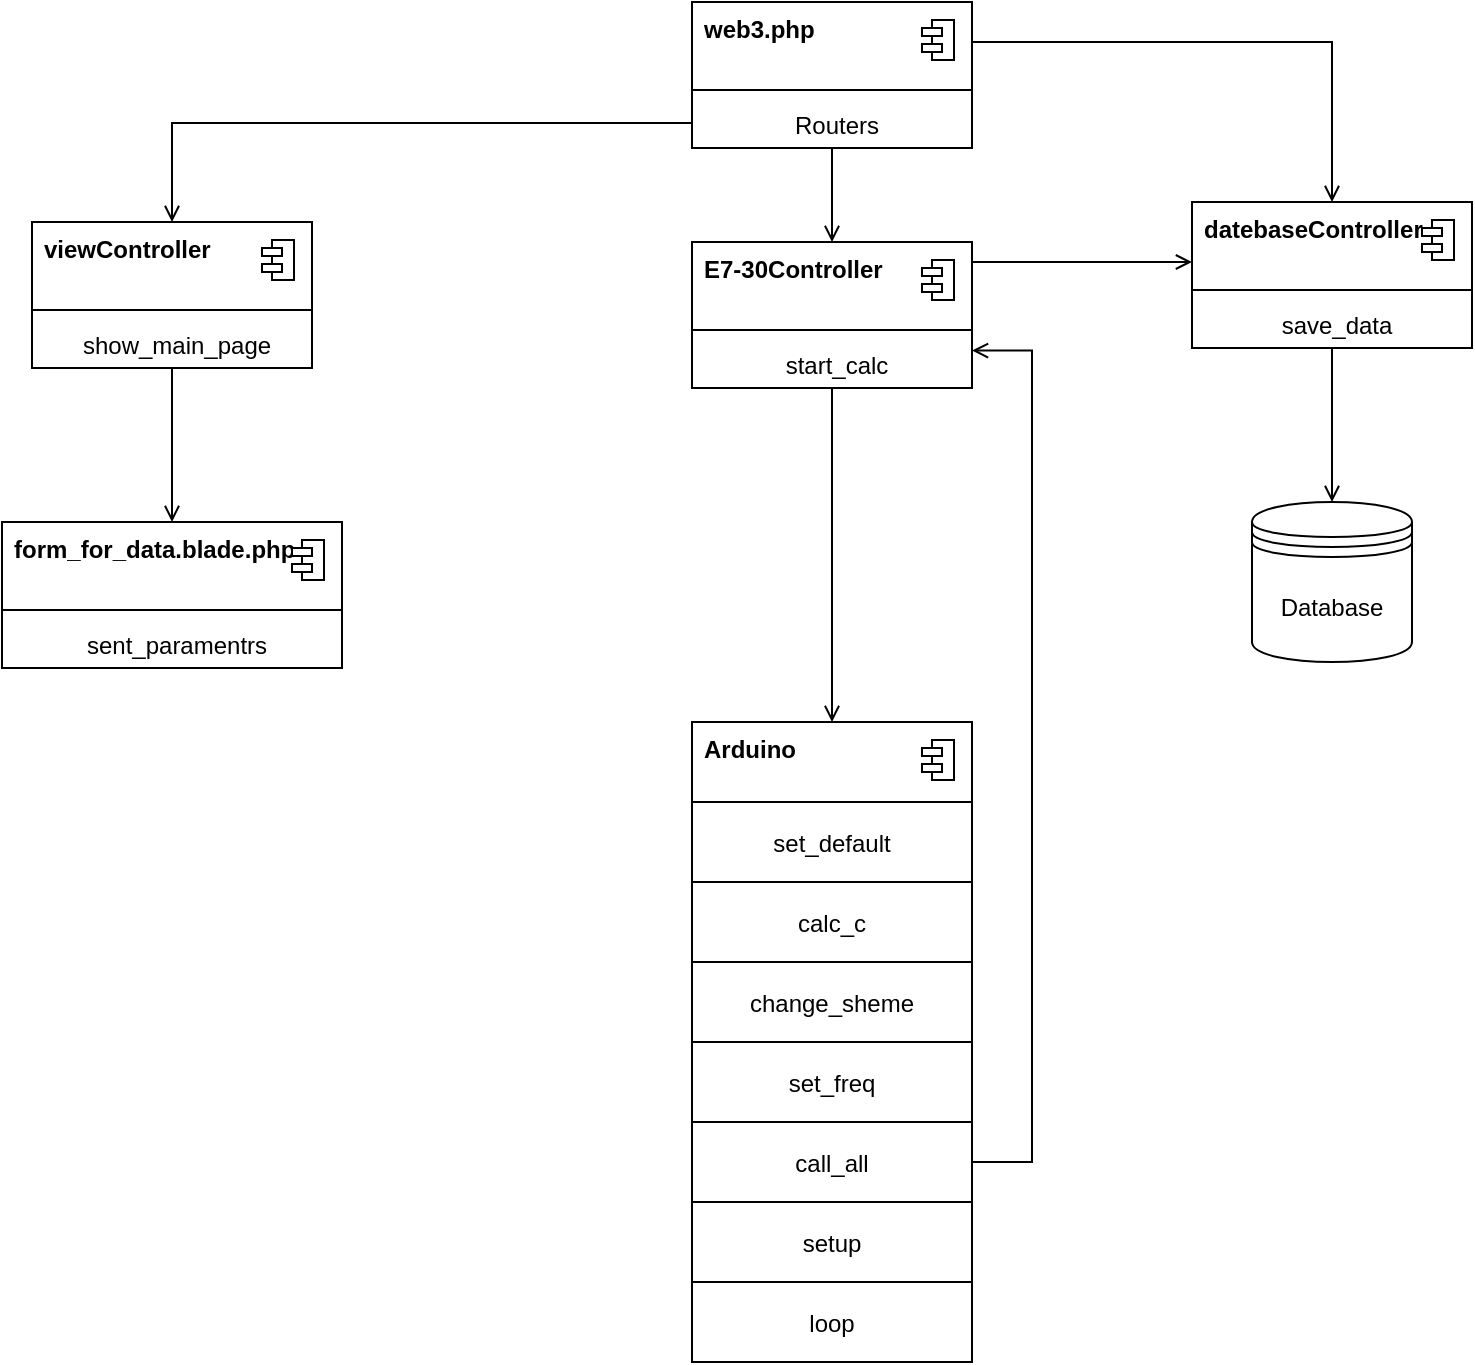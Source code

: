 <mxfile version="20.8.16" type="device"><diagram name="Страница 1" id="dyhR84MwprU1SsjLqBvI"><mxGraphModel dx="1295" dy="874" grid="1" gridSize="10" guides="1" tooltips="1" connect="1" arrows="1" fold="1" page="1" pageScale="1" pageWidth="827" pageHeight="1169" math="0" shadow="0"><root><mxCell id="0"/><mxCell id="1" parent="0"/><mxCell id="AXe_cM-P1Kj5Y1jPKKnh-1" value="" style="fontStyle=1;align=center;verticalAlign=top;childLayout=stackLayout;horizontal=1;horizontalStack=0;resizeParent=1;resizeParentMax=0;resizeLast=0;marginBottom=0;" parent="1" vertex="1"><mxGeometry x="360" y="140" width="140" height="73" as="geometry"/></mxCell><mxCell id="AXe_cM-P1Kj5Y1jPKKnh-2" value="&lt;b&gt;web3.php&lt;/b&gt;" style="html=1;align=left;spacingLeft=4;verticalAlign=top;strokeColor=none;fillColor=none;" parent="AXe_cM-P1Kj5Y1jPKKnh-1" vertex="1"><mxGeometry width="140" height="40" as="geometry"/></mxCell><mxCell id="AXe_cM-P1Kj5Y1jPKKnh-3" value="" style="shape=module;jettyWidth=10;jettyHeight=4;" parent="AXe_cM-P1Kj5Y1jPKKnh-2" vertex="1"><mxGeometry x="1" width="16" height="20" relative="1" as="geometry"><mxPoint x="-25" y="9" as="offset"/></mxGeometry></mxCell><mxCell id="AXe_cM-P1Kj5Y1jPKKnh-4" value="" style="line;strokeWidth=1;fillColor=none;align=left;verticalAlign=middle;spacingTop=-1;spacingLeft=3;spacingRight=3;rotatable=0;labelPosition=right;points=[];portConstraint=eastwest;" parent="AXe_cM-P1Kj5Y1jPKKnh-1" vertex="1"><mxGeometry y="40" width="140" height="8" as="geometry"/></mxCell><mxCell id="AXe_cM-P1Kj5Y1jPKKnh-5" value="Routers" style="html=1;align=center;spacingLeft=4;verticalAlign=top;strokeColor=none;fillColor=none;" parent="AXe_cM-P1Kj5Y1jPKKnh-1" vertex="1"><mxGeometry y="48" width="140" height="25" as="geometry"/></mxCell><mxCell id="AXe_cM-P1Kj5Y1jPKKnh-17" value="" style="fontStyle=1;align=center;verticalAlign=top;childLayout=stackLayout;horizontal=1;horizontalStack=0;resizeParent=1;resizeParentMax=0;resizeLast=0;marginBottom=0;" parent="1" vertex="1"><mxGeometry x="30" y="250" width="140" height="73" as="geometry"/></mxCell><mxCell id="AXe_cM-P1Kj5Y1jPKKnh-18" value="&lt;b&gt;viewController&lt;/b&gt;" style="html=1;align=left;spacingLeft=4;verticalAlign=top;strokeColor=none;fillColor=none;" parent="AXe_cM-P1Kj5Y1jPKKnh-17" vertex="1"><mxGeometry width="140" height="40" as="geometry"/></mxCell><mxCell id="AXe_cM-P1Kj5Y1jPKKnh-19" value="" style="shape=module;jettyWidth=10;jettyHeight=4;" parent="AXe_cM-P1Kj5Y1jPKKnh-18" vertex="1"><mxGeometry x="1" width="16" height="20" relative="1" as="geometry"><mxPoint x="-25" y="9" as="offset"/></mxGeometry></mxCell><mxCell id="AXe_cM-P1Kj5Y1jPKKnh-20" value="" style="line;strokeWidth=1;fillColor=none;align=left;verticalAlign=middle;spacingTop=-1;spacingLeft=3;spacingRight=3;rotatable=0;labelPosition=right;points=[];portConstraint=eastwest;" parent="AXe_cM-P1Kj5Y1jPKKnh-17" vertex="1"><mxGeometry y="40" width="140" height="8" as="geometry"/></mxCell><mxCell id="AXe_cM-P1Kj5Y1jPKKnh-21" value="show_main_page" style="html=1;align=center;spacingLeft=4;verticalAlign=top;strokeColor=none;fillColor=none;" parent="AXe_cM-P1Kj5Y1jPKKnh-17" vertex="1"><mxGeometry y="48" width="140" height="25" as="geometry"/></mxCell><mxCell id="AXe_cM-P1Kj5Y1jPKKnh-26" value="" style="fontStyle=1;align=center;verticalAlign=top;childLayout=stackLayout;horizontal=1;horizontalStack=0;resizeParent=1;resizeParentMax=0;resizeLast=0;marginBottom=0;" parent="1" vertex="1"><mxGeometry x="610" y="240" width="140" height="73" as="geometry"/></mxCell><mxCell id="AXe_cM-P1Kj5Y1jPKKnh-27" value="&lt;b&gt;datebaseController&lt;/b&gt;" style="html=1;align=left;spacingLeft=4;verticalAlign=top;strokeColor=none;fillColor=none;" parent="AXe_cM-P1Kj5Y1jPKKnh-26" vertex="1"><mxGeometry width="140" height="40" as="geometry"/></mxCell><mxCell id="AXe_cM-P1Kj5Y1jPKKnh-28" value="" style="shape=module;jettyWidth=10;jettyHeight=4;" parent="AXe_cM-P1Kj5Y1jPKKnh-27" vertex="1"><mxGeometry x="1" width="16" height="20" relative="1" as="geometry"><mxPoint x="-25" y="9" as="offset"/></mxGeometry></mxCell><mxCell id="AXe_cM-P1Kj5Y1jPKKnh-29" value="" style="line;strokeWidth=1;fillColor=none;align=left;verticalAlign=middle;spacingTop=-1;spacingLeft=3;spacingRight=3;rotatable=0;labelPosition=right;points=[];portConstraint=eastwest;" parent="AXe_cM-P1Kj5Y1jPKKnh-26" vertex="1"><mxGeometry y="40" width="140" height="8" as="geometry"/></mxCell><mxCell id="AXe_cM-P1Kj5Y1jPKKnh-30" value="save_data" style="html=1;align=center;spacingLeft=4;verticalAlign=top;strokeColor=none;fillColor=none;" parent="AXe_cM-P1Kj5Y1jPKKnh-26" vertex="1"><mxGeometry y="48" width="140" height="25" as="geometry"/></mxCell><mxCell id="AXe_cM-P1Kj5Y1jPKKnh-35" value="" style="fontStyle=1;align=center;verticalAlign=top;childLayout=stackLayout;horizontal=1;horizontalStack=0;resizeParent=1;resizeParentMax=0;resizeLast=0;marginBottom=0;" parent="1" vertex="1"><mxGeometry x="360" y="260" width="140" height="73" as="geometry"/></mxCell><mxCell id="AXe_cM-P1Kj5Y1jPKKnh-36" value="&lt;b&gt;E7-30Controller&lt;/b&gt;" style="html=1;align=left;spacingLeft=4;verticalAlign=top;strokeColor=none;fillColor=none;" parent="AXe_cM-P1Kj5Y1jPKKnh-35" vertex="1"><mxGeometry width="140" height="40" as="geometry"/></mxCell><mxCell id="AXe_cM-P1Kj5Y1jPKKnh-37" value="" style="shape=module;jettyWidth=10;jettyHeight=4;" parent="AXe_cM-P1Kj5Y1jPKKnh-36" vertex="1"><mxGeometry x="1" width="16" height="20" relative="1" as="geometry"><mxPoint x="-25" y="9" as="offset"/></mxGeometry></mxCell><mxCell id="AXe_cM-P1Kj5Y1jPKKnh-38" value="" style="line;strokeWidth=1;fillColor=none;align=left;verticalAlign=middle;spacingTop=-1;spacingLeft=3;spacingRight=3;rotatable=0;labelPosition=right;points=[];portConstraint=eastwest;" parent="AXe_cM-P1Kj5Y1jPKKnh-35" vertex="1"><mxGeometry y="40" width="140" height="8" as="geometry"/></mxCell><mxCell id="AXe_cM-P1Kj5Y1jPKKnh-39" value="start_calc" style="html=1;align=center;spacingLeft=4;verticalAlign=top;strokeColor=none;fillColor=none;" parent="AXe_cM-P1Kj5Y1jPKKnh-35" vertex="1"><mxGeometry y="48" width="140" height="25" as="geometry"/></mxCell><mxCell id="AXe_cM-P1Kj5Y1jPKKnh-41" value="" style="fontStyle=1;align=center;verticalAlign=top;childLayout=stackLayout;horizontal=1;horizontalStack=0;resizeParent=1;resizeParentMax=0;resizeLast=0;marginBottom=0;" parent="1" vertex="1"><mxGeometry x="15" y="400" width="170" height="73" as="geometry"/></mxCell><mxCell id="AXe_cM-P1Kj5Y1jPKKnh-42" value="&lt;b&gt;form_for_data.blade.php&lt;/b&gt;" style="html=1;align=left;spacingLeft=4;verticalAlign=top;strokeColor=none;fillColor=none;" parent="AXe_cM-P1Kj5Y1jPKKnh-41" vertex="1"><mxGeometry width="170" height="40" as="geometry"/></mxCell><mxCell id="AXe_cM-P1Kj5Y1jPKKnh-43" value="" style="shape=module;jettyWidth=10;jettyHeight=4;" parent="AXe_cM-P1Kj5Y1jPKKnh-42" vertex="1"><mxGeometry x="1" width="16" height="20" relative="1" as="geometry"><mxPoint x="-25" y="9" as="offset"/></mxGeometry></mxCell><mxCell id="AXe_cM-P1Kj5Y1jPKKnh-44" value="" style="line;strokeWidth=1;fillColor=none;align=left;verticalAlign=middle;spacingTop=-1;spacingLeft=3;spacingRight=3;rotatable=0;labelPosition=right;points=[];portConstraint=eastwest;" parent="AXe_cM-P1Kj5Y1jPKKnh-41" vertex="1"><mxGeometry y="40" width="170" height="8" as="geometry"/></mxCell><mxCell id="AXe_cM-P1Kj5Y1jPKKnh-45" value="sent_paramentrs" style="html=1;align=center;spacingLeft=4;verticalAlign=top;strokeColor=none;fillColor=none;" parent="AXe_cM-P1Kj5Y1jPKKnh-41" vertex="1"><mxGeometry y="48" width="170" height="25" as="geometry"/></mxCell><mxCell id="AXe_cM-P1Kj5Y1jPKKnh-48" style="edgeStyle=orthogonalEdgeStyle;rounded=0;orthogonalLoop=1;jettySize=auto;html=1;entryX=0.5;entryY=0;entryDx=0;entryDy=0;endArrow=open;endFill=0;" parent="1" source="AXe_cM-P1Kj5Y1jPKKnh-5" target="AXe_cM-P1Kj5Y1jPKKnh-18" edge="1"><mxGeometry relative="1" as="geometry"/></mxCell><mxCell id="AXe_cM-P1Kj5Y1jPKKnh-49" style="edgeStyle=orthogonalEdgeStyle;rounded=0;orthogonalLoop=1;jettySize=auto;html=1;endArrow=open;endFill=0;" parent="1" source="AXe_cM-P1Kj5Y1jPKKnh-21" target="AXe_cM-P1Kj5Y1jPKKnh-42" edge="1"><mxGeometry relative="1" as="geometry"/></mxCell><mxCell id="AXe_cM-P1Kj5Y1jPKKnh-50" style="edgeStyle=orthogonalEdgeStyle;rounded=0;orthogonalLoop=1;jettySize=auto;html=1;entryX=0.5;entryY=0;entryDx=0;entryDy=0;endArrow=open;endFill=0;" parent="1" source="AXe_cM-P1Kj5Y1jPKKnh-5" target="AXe_cM-P1Kj5Y1jPKKnh-36" edge="1"><mxGeometry relative="1" as="geometry"/></mxCell><mxCell id="AXe_cM-P1Kj5Y1jPKKnh-53" style="edgeStyle=orthogonalEdgeStyle;rounded=0;orthogonalLoop=1;jettySize=auto;html=1;entryX=0.5;entryY=0;entryDx=0;entryDy=0;endArrow=open;endFill=0;" parent="1" source="AXe_cM-P1Kj5Y1jPKKnh-2" target="AXe_cM-P1Kj5Y1jPKKnh-27" edge="1"><mxGeometry relative="1" as="geometry"/></mxCell><mxCell id="AXe_cM-P1Kj5Y1jPKKnh-60" style="edgeStyle=orthogonalEdgeStyle;rounded=0;orthogonalLoop=1;jettySize=auto;html=1;entryX=0.5;entryY=0;entryDx=0;entryDy=0;fontColor=#ffffff;endArrow=open;endFill=0;" parent="1" source="AXe_cM-P1Kj5Y1jPKKnh-39" edge="1"><mxGeometry relative="1" as="geometry"><mxPoint x="430" y="500" as="targetPoint"/></mxGeometry></mxCell><mxCell id="AXe_cM-P1Kj5Y1jPKKnh-67" value="" style="fontStyle=1;align=center;verticalAlign=top;childLayout=stackLayout;horizontal=1;horizontalStack=0;resizeParent=1;resizeParentMax=0;resizeLast=0;marginBottom=0;" parent="1" vertex="1"><mxGeometry x="360" y="500" width="140" height="320" as="geometry"/></mxCell><mxCell id="AXe_cM-P1Kj5Y1jPKKnh-68" value="&lt;b&gt;Arduino&lt;/b&gt;" style="html=1;align=left;spacingLeft=4;verticalAlign=top;strokeColor=none;fillColor=none;" parent="AXe_cM-P1Kj5Y1jPKKnh-67" vertex="1"><mxGeometry width="140" height="40" as="geometry"/></mxCell><mxCell id="AXe_cM-P1Kj5Y1jPKKnh-69" value="" style="shape=module;jettyWidth=10;jettyHeight=4;" parent="AXe_cM-P1Kj5Y1jPKKnh-68" vertex="1"><mxGeometry x="1" width="16" height="20" relative="1" as="geometry"><mxPoint x="-25" y="9" as="offset"/></mxGeometry></mxCell><mxCell id="AXe_cM-P1Kj5Y1jPKKnh-70" value="set_default" style="fontStyle=0;labelBackgroundColor=#ffffff;fontColor=#000000;" parent="AXe_cM-P1Kj5Y1jPKKnh-67" vertex="1"><mxGeometry y="40" width="140" height="40" as="geometry"/></mxCell><mxCell id="AXe_cM-P1Kj5Y1jPKKnh-71" value="calc_c" style="fontStyle=0;labelBackgroundColor=#ffffff;fontColor=#000000;" parent="AXe_cM-P1Kj5Y1jPKKnh-67" vertex="1"><mxGeometry y="80" width="140" height="40" as="geometry"/></mxCell><mxCell id="AXe_cM-P1Kj5Y1jPKKnh-72" value="change_sheme" style="fontStyle=0;labelBackgroundColor=#ffffff;fontColor=#000000;" parent="AXe_cM-P1Kj5Y1jPKKnh-67" vertex="1"><mxGeometry y="120" width="140" height="40" as="geometry"/></mxCell><mxCell id="AXe_cM-P1Kj5Y1jPKKnh-73" value="set_freq" style="fontStyle=0;labelBackgroundColor=#ffffff;fontColor=#000000;" parent="AXe_cM-P1Kj5Y1jPKKnh-67" vertex="1"><mxGeometry y="160" width="140" height="40" as="geometry"/></mxCell><mxCell id="AXe_cM-P1Kj5Y1jPKKnh-74" value="call_all" style="fontStyle=0;labelBackgroundColor=#ffffff;fontColor=#000000;" parent="AXe_cM-P1Kj5Y1jPKKnh-67" vertex="1"><mxGeometry y="200" width="140" height="40" as="geometry"/></mxCell><mxCell id="AXe_cM-P1Kj5Y1jPKKnh-75" value="setup" style="fontStyle=0;labelBackgroundColor=#ffffff;fontColor=#000000;fillColor=#ffffff;" parent="AXe_cM-P1Kj5Y1jPKKnh-67" vertex="1"><mxGeometry y="240" width="140" height="40" as="geometry"/></mxCell><mxCell id="AXe_cM-P1Kj5Y1jPKKnh-77" value="loop" style="fontStyle=0;labelBackgroundColor=#ffffff;fontColor=#000000;fillColor=#ffffff;" parent="AXe_cM-P1Kj5Y1jPKKnh-67" vertex="1"><mxGeometry y="280" width="140" height="40" as="geometry"/></mxCell><mxCell id="AXe_cM-P1Kj5Y1jPKKnh-78" style="edgeStyle=orthogonalEdgeStyle;rounded=0;orthogonalLoop=1;jettySize=auto;html=1;entryX=1;entryY=0.25;entryDx=0;entryDy=0;fontColor=#000000;endArrow=open;endFill=0;exitX=1;exitY=0.5;exitDx=0;exitDy=0;" parent="1" source="AXe_cM-P1Kj5Y1jPKKnh-74" target="AXe_cM-P1Kj5Y1jPKKnh-39" edge="1"><mxGeometry relative="1" as="geometry"><mxPoint x="500" y="1060" as="sourcePoint"/><Array as="points"><mxPoint x="530" y="720"/><mxPoint x="530" y="314"/></Array></mxGeometry></mxCell><mxCell id="AXe_cM-P1Kj5Y1jPKKnh-79" style="edgeStyle=orthogonalEdgeStyle;rounded=0;orthogonalLoop=1;jettySize=auto;html=1;entryX=0;entryY=0.75;entryDx=0;entryDy=0;fontColor=#000000;endArrow=open;endFill=0;" parent="1" source="AXe_cM-P1Kj5Y1jPKKnh-36" target="AXe_cM-P1Kj5Y1jPKKnh-27" edge="1"><mxGeometry relative="1" as="geometry"><Array as="points"><mxPoint x="530" y="270"/><mxPoint x="530" y="270"/></Array></mxGeometry></mxCell><mxCell id="AXe_cM-P1Kj5Y1jPKKnh-80" value="Database" style="shape=datastore;whiteSpace=wrap;html=1;labelBackgroundColor=#ffffff;fontColor=#000000;fillColor=#ffffff;" parent="1" vertex="1"><mxGeometry x="640" y="390" width="80" height="80" as="geometry"/></mxCell><mxCell id="AXe_cM-P1Kj5Y1jPKKnh-81" style="edgeStyle=orthogonalEdgeStyle;rounded=0;orthogonalLoop=1;jettySize=auto;html=1;entryX=0.5;entryY=0;entryDx=0;entryDy=0;fontColor=#000000;endArrow=open;endFill=0;" parent="1" source="AXe_cM-P1Kj5Y1jPKKnh-30" target="AXe_cM-P1Kj5Y1jPKKnh-80" edge="1"><mxGeometry relative="1" as="geometry"/></mxCell></root></mxGraphModel></diagram></mxfile>